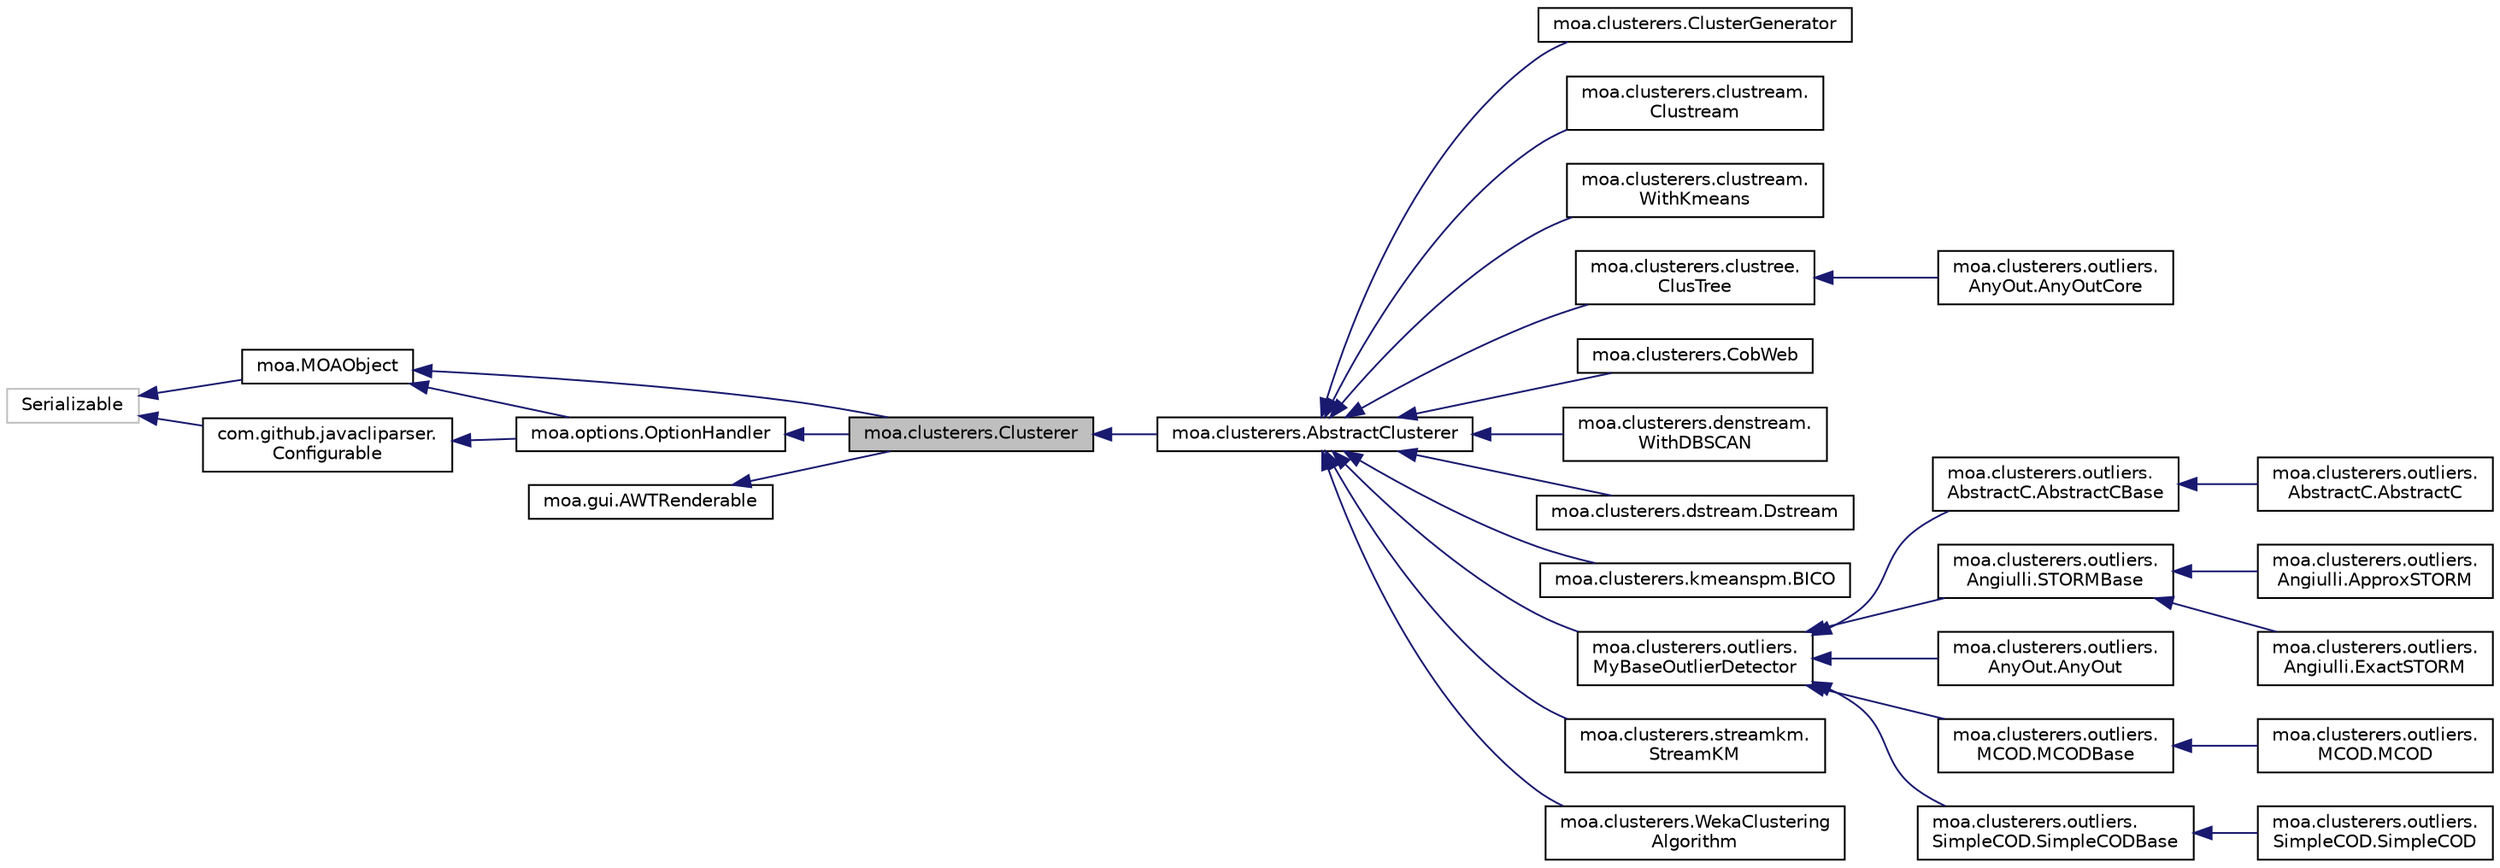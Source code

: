 digraph "moa.clusterers.Clusterer"
{
 // LATEX_PDF_SIZE
  edge [fontname="Helvetica",fontsize="10",labelfontname="Helvetica",labelfontsize="10"];
  node [fontname="Helvetica",fontsize="10",shape=record];
  rankdir="LR";
  Node1 [label="moa.clusterers.Clusterer",height=0.2,width=0.4,color="black", fillcolor="grey75", style="filled", fontcolor="black",tooltip=" "];
  Node2 -> Node1 [dir="back",color="midnightblue",fontsize="10",style="solid"];
  Node2 [label="moa.MOAObject",height=0.2,width=0.4,color="black", fillcolor="white", style="filled",URL="$interfacemoa_1_1_m_o_a_object.html",tooltip=" "];
  Node3 -> Node2 [dir="back",color="midnightblue",fontsize="10",style="solid"];
  Node3 [label="Serializable",height=0.2,width=0.4,color="grey75", fillcolor="white", style="filled",tooltip=" "];
  Node4 -> Node1 [dir="back",color="midnightblue",fontsize="10",style="solid"];
  Node4 [label="moa.options.OptionHandler",height=0.2,width=0.4,color="black", fillcolor="white", style="filled",URL="$interfacemoa_1_1options_1_1_option_handler.html",tooltip=" "];
  Node2 -> Node4 [dir="back",color="midnightblue",fontsize="10",style="solid"];
  Node5 -> Node4 [dir="back",color="midnightblue",fontsize="10",style="solid"];
  Node5 [label="com.github.javacliparser.\lConfigurable",height=0.2,width=0.4,color="black", fillcolor="white", style="filled",URL="$interfacecom_1_1github_1_1javacliparser_1_1_configurable.html",tooltip=" "];
  Node3 -> Node5 [dir="back",color="midnightblue",fontsize="10",style="solid"];
  Node6 -> Node1 [dir="back",color="midnightblue",fontsize="10",style="solid"];
  Node6 [label="moa.gui.AWTRenderable",height=0.2,width=0.4,color="black", fillcolor="white", style="filled",URL="$interfacemoa_1_1gui_1_1_a_w_t_renderable.html",tooltip=" "];
  Node1 -> Node7 [dir="back",color="midnightblue",fontsize="10",style="solid"];
  Node7 [label="moa.clusterers.AbstractClusterer",height=0.2,width=0.4,color="black", fillcolor="white", style="filled",URL="$classmoa_1_1clusterers_1_1_abstract_clusterer.html",tooltip=" "];
  Node7 -> Node8 [dir="back",color="midnightblue",fontsize="10",style="solid"];
  Node8 [label="moa.clusterers.ClusterGenerator",height=0.2,width=0.4,color="black", fillcolor="white", style="filled",URL="$classmoa_1_1clusterers_1_1_cluster_generator.html",tooltip=" "];
  Node7 -> Node9 [dir="back",color="midnightblue",fontsize="10",style="solid"];
  Node9 [label="moa.clusterers.clustream.\lClustream",height=0.2,width=0.4,color="black", fillcolor="white", style="filled",URL="$classmoa_1_1clusterers_1_1clustream_1_1_clustream.html",tooltip=" "];
  Node7 -> Node10 [dir="back",color="midnightblue",fontsize="10",style="solid"];
  Node10 [label="moa.clusterers.clustream.\lWithKmeans",height=0.2,width=0.4,color="black", fillcolor="white", style="filled",URL="$classmoa_1_1clusterers_1_1clustream_1_1_with_kmeans.html",tooltip=" "];
  Node7 -> Node11 [dir="back",color="midnightblue",fontsize="10",style="solid"];
  Node11 [label="moa.clusterers.clustree.\lClusTree",height=0.2,width=0.4,color="black", fillcolor="white", style="filled",URL="$classmoa_1_1clusterers_1_1clustree_1_1_clus_tree.html",tooltip=" "];
  Node11 -> Node12 [dir="back",color="midnightblue",fontsize="10",style="solid"];
  Node12 [label="moa.clusterers.outliers.\lAnyOut.AnyOutCore",height=0.2,width=0.4,color="black", fillcolor="white", style="filled",URL="$classmoa_1_1clusterers_1_1outliers_1_1_any_out_1_1_any_out_core.html",tooltip=" "];
  Node7 -> Node13 [dir="back",color="midnightblue",fontsize="10",style="solid"];
  Node13 [label="moa.clusterers.CobWeb",height=0.2,width=0.4,color="black", fillcolor="white", style="filled",URL="$classmoa_1_1clusterers_1_1_cob_web.html",tooltip=" "];
  Node7 -> Node14 [dir="back",color="midnightblue",fontsize="10",style="solid"];
  Node14 [label="moa.clusterers.denstream.\lWithDBSCAN",height=0.2,width=0.4,color="black", fillcolor="white", style="filled",URL="$classmoa_1_1clusterers_1_1denstream_1_1_with_d_b_s_c_a_n.html",tooltip=" "];
  Node7 -> Node15 [dir="back",color="midnightblue",fontsize="10",style="solid"];
  Node15 [label="moa.clusterers.dstream.Dstream",height=0.2,width=0.4,color="black", fillcolor="white", style="filled",URL="$classmoa_1_1clusterers_1_1dstream_1_1_dstream.html",tooltip=" "];
  Node7 -> Node16 [dir="back",color="midnightblue",fontsize="10",style="solid"];
  Node16 [label="moa.clusterers.kmeanspm.BICO",height=0.2,width=0.4,color="black", fillcolor="white", style="filled",URL="$classmoa_1_1clusterers_1_1kmeanspm_1_1_b_i_c_o.html",tooltip=" "];
  Node7 -> Node17 [dir="back",color="midnightblue",fontsize="10",style="solid"];
  Node17 [label="moa.clusterers.outliers.\lMyBaseOutlierDetector",height=0.2,width=0.4,color="black", fillcolor="white", style="filled",URL="$classmoa_1_1clusterers_1_1outliers_1_1_my_base_outlier_detector.html",tooltip=" "];
  Node17 -> Node18 [dir="back",color="midnightblue",fontsize="10",style="solid"];
  Node18 [label="moa.clusterers.outliers.\lAbstractC.AbstractCBase",height=0.2,width=0.4,color="black", fillcolor="white", style="filled",URL="$classmoa_1_1clusterers_1_1outliers_1_1_abstract_c_1_1_abstract_c_base.html",tooltip=" "];
  Node18 -> Node19 [dir="back",color="midnightblue",fontsize="10",style="solid"];
  Node19 [label="moa.clusterers.outliers.\lAbstractC.AbstractC",height=0.2,width=0.4,color="black", fillcolor="white", style="filled",URL="$classmoa_1_1clusterers_1_1outliers_1_1_abstract_c_1_1_abstract_c.html",tooltip=" "];
  Node17 -> Node20 [dir="back",color="midnightblue",fontsize="10",style="solid"];
  Node20 [label="moa.clusterers.outliers.\lAngiulli.STORMBase",height=0.2,width=0.4,color="black", fillcolor="white", style="filled",URL="$classmoa_1_1clusterers_1_1outliers_1_1_angiulli_1_1_s_t_o_r_m_base.html",tooltip=" "];
  Node20 -> Node21 [dir="back",color="midnightblue",fontsize="10",style="solid"];
  Node21 [label="moa.clusterers.outliers.\lAngiulli.ApproxSTORM",height=0.2,width=0.4,color="black", fillcolor="white", style="filled",URL="$classmoa_1_1clusterers_1_1outliers_1_1_angiulli_1_1_approx_s_t_o_r_m.html",tooltip=" "];
  Node20 -> Node22 [dir="back",color="midnightblue",fontsize="10",style="solid"];
  Node22 [label="moa.clusterers.outliers.\lAngiulli.ExactSTORM",height=0.2,width=0.4,color="black", fillcolor="white", style="filled",URL="$classmoa_1_1clusterers_1_1outliers_1_1_angiulli_1_1_exact_s_t_o_r_m.html",tooltip=" "];
  Node17 -> Node23 [dir="back",color="midnightblue",fontsize="10",style="solid"];
  Node23 [label="moa.clusterers.outliers.\lAnyOut.AnyOut",height=0.2,width=0.4,color="black", fillcolor="white", style="filled",URL="$classmoa_1_1clusterers_1_1outliers_1_1_any_out_1_1_any_out.html",tooltip=" "];
  Node17 -> Node24 [dir="back",color="midnightblue",fontsize="10",style="solid"];
  Node24 [label="moa.clusterers.outliers.\lMCOD.MCODBase",height=0.2,width=0.4,color="black", fillcolor="white", style="filled",URL="$classmoa_1_1clusterers_1_1outliers_1_1_m_c_o_d_1_1_m_c_o_d_base.html",tooltip=" "];
  Node24 -> Node25 [dir="back",color="midnightblue",fontsize="10",style="solid"];
  Node25 [label="moa.clusterers.outliers.\lMCOD.MCOD",height=0.2,width=0.4,color="black", fillcolor="white", style="filled",URL="$classmoa_1_1clusterers_1_1outliers_1_1_m_c_o_d_1_1_m_c_o_d.html",tooltip=" "];
  Node17 -> Node26 [dir="back",color="midnightblue",fontsize="10",style="solid"];
  Node26 [label="moa.clusterers.outliers.\lSimpleCOD.SimpleCODBase",height=0.2,width=0.4,color="black", fillcolor="white", style="filled",URL="$classmoa_1_1clusterers_1_1outliers_1_1_simple_c_o_d_1_1_simple_c_o_d_base.html",tooltip=" "];
  Node26 -> Node27 [dir="back",color="midnightblue",fontsize="10",style="solid"];
  Node27 [label="moa.clusterers.outliers.\lSimpleCOD.SimpleCOD",height=0.2,width=0.4,color="black", fillcolor="white", style="filled",URL="$classmoa_1_1clusterers_1_1outliers_1_1_simple_c_o_d_1_1_simple_c_o_d.html",tooltip=" "];
  Node7 -> Node28 [dir="back",color="midnightblue",fontsize="10",style="solid"];
  Node28 [label="moa.clusterers.streamkm.\lStreamKM",height=0.2,width=0.4,color="black", fillcolor="white", style="filled",URL="$classmoa_1_1clusterers_1_1streamkm_1_1_stream_k_m.html",tooltip=" "];
  Node7 -> Node29 [dir="back",color="midnightblue",fontsize="10",style="solid"];
  Node29 [label="moa.clusterers.WekaClustering\lAlgorithm",height=0.2,width=0.4,color="black", fillcolor="white", style="filled",URL="$classmoa_1_1clusterers_1_1_weka_clustering_algorithm.html",tooltip=" "];
}
